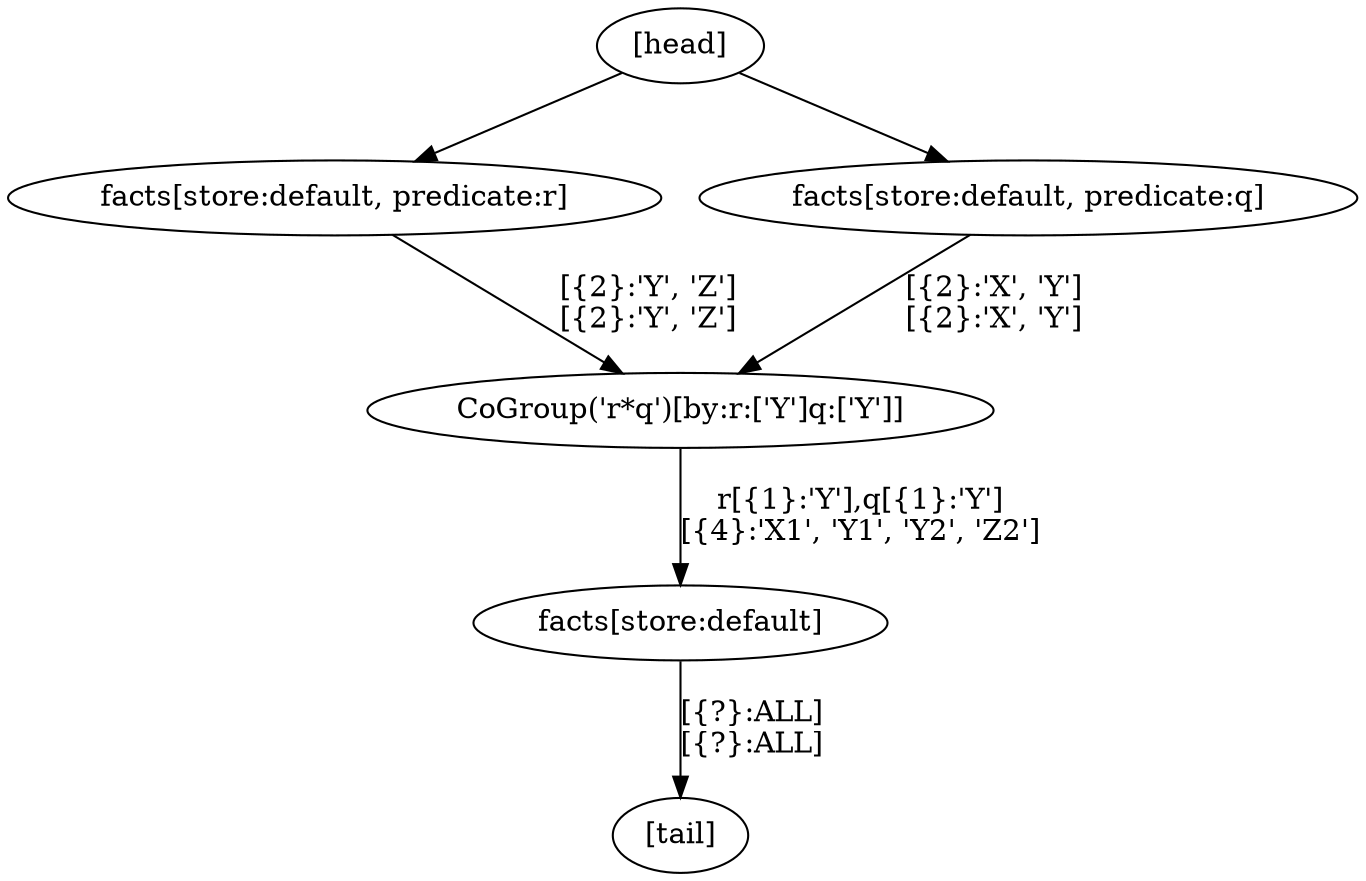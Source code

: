 digraph G {
  1 [label = "facts[store:default]"];
  2 [label = "CoGroup('r*q')[by:r:['Y']q:['Y']]"];
  3 [label = "facts[store:default, predicate:r]"];
  4 [label = "facts[store:default, predicate:q]"];
  5 [label = "[head]"];
  6 [label = "[tail]"];
  5 -> 3 [label = ""];
  5 -> 4 [label = ""];
  1 -> 6 [label = "[{?}:ALL]\n[{?}:ALL]"];
  4 -> 2 [label = "[{2}:'X', 'Y']\n[{2}:'X', 'Y']"];
  2 -> 1 [label = "r[{1}:'Y'],q[{1}:'Y']\n[{4}:'X1', 'Y1', 'Y2', 'Z2']"];
  3 -> 2 [label = "[{2}:'Y', 'Z']\n[{2}:'Y', 'Z']"];
}
